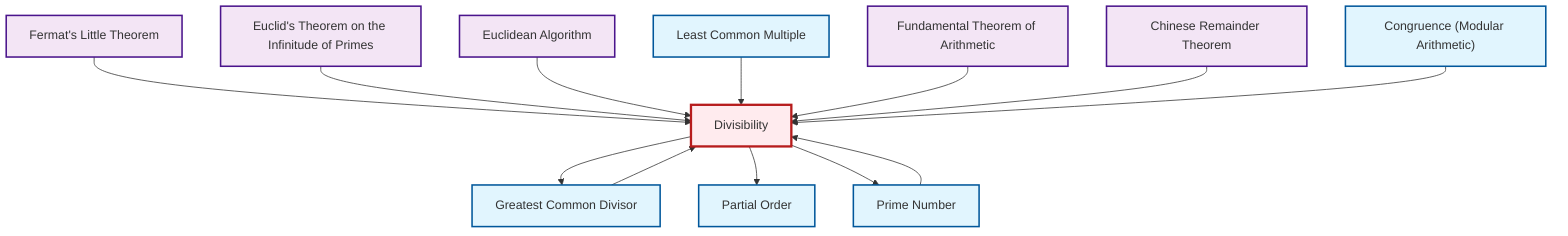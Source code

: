 graph TD
    classDef definition fill:#e1f5fe,stroke:#01579b,stroke-width:2px
    classDef theorem fill:#f3e5f5,stroke:#4a148c,stroke-width:2px
    classDef axiom fill:#fff3e0,stroke:#e65100,stroke-width:2px
    classDef example fill:#e8f5e9,stroke:#1b5e20,stroke-width:2px
    classDef current fill:#ffebee,stroke:#b71c1c,stroke-width:3px
    thm-euclid-infinitude-primes["Euclid's Theorem on the Infinitude of Primes"]:::theorem
    thm-fundamental-arithmetic["Fundamental Theorem of Arithmetic"]:::theorem
    def-partial-order["Partial Order"]:::definition
    thm-fermat-little["Fermat's Little Theorem"]:::theorem
    def-gcd["Greatest Common Divisor"]:::definition
    thm-euclidean-algorithm["Euclidean Algorithm"]:::theorem
    def-divisibility["Divisibility"]:::definition
    def-congruence["Congruence (Modular Arithmetic)"]:::definition
    thm-chinese-remainder["Chinese Remainder Theorem"]:::theorem
    def-prime["Prime Number"]:::definition
    def-lcm["Least Common Multiple"]:::definition
    def-divisibility --> def-gcd
    def-divisibility --> def-partial-order
    thm-fermat-little --> def-divisibility
    thm-euclid-infinitude-primes --> def-divisibility
    thm-euclidean-algorithm --> def-divisibility
    def-lcm --> def-divisibility
    def-gcd --> def-divisibility
    def-divisibility --> def-prime
    thm-fundamental-arithmetic --> def-divisibility
    thm-chinese-remainder --> def-divisibility
    def-prime --> def-divisibility
    def-congruence --> def-divisibility
    class def-divisibility current